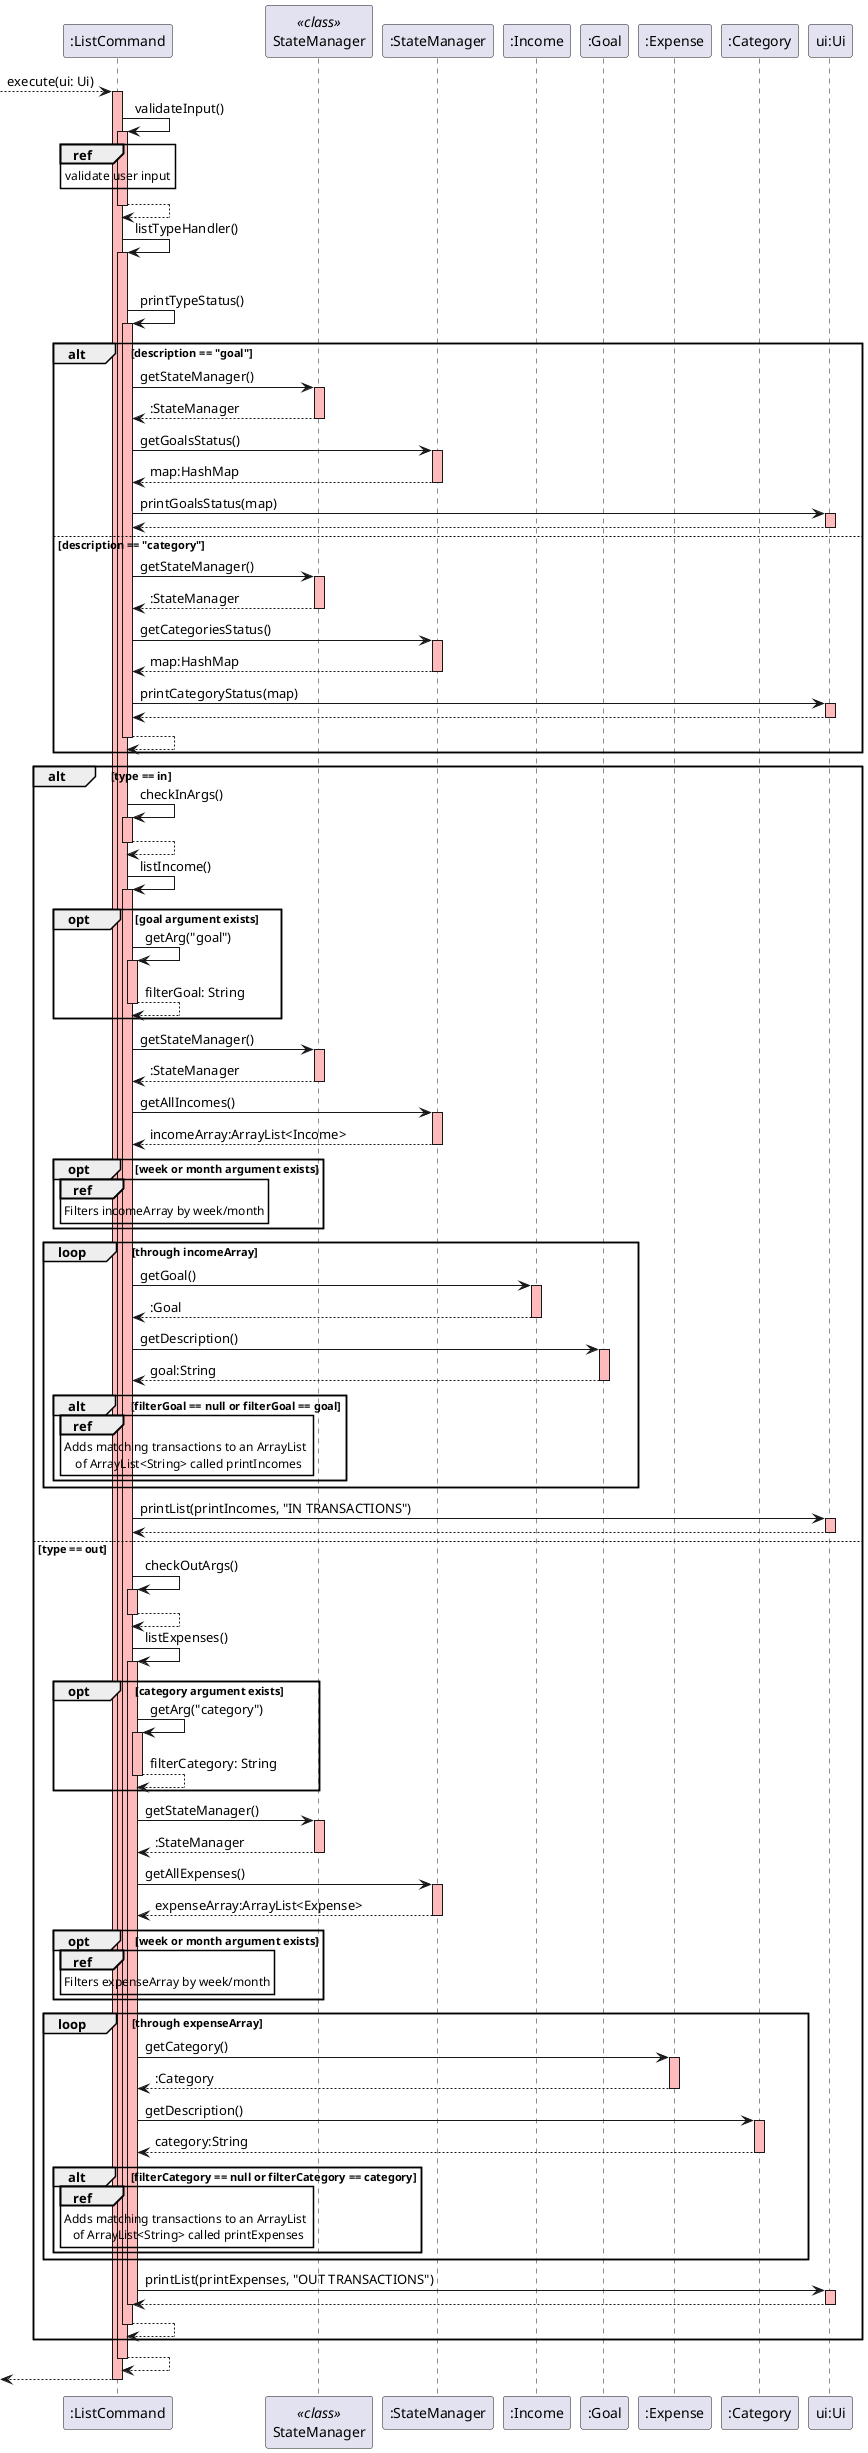@startuml
!define LOGIC_COLOR #7accff
!define LOGIC_COLOR_T1 #7777DB
!define LOGIC_COLOR_T2 #5252CE
!define LOGIC_COLOR_T3 #1616B0
!define LOGIC_COLOR_T4 #101086

participant ":ListCommand" order 1
participant "StateManager" as s1 << class >> order 2
participant ":StateManager" order 3
participant ":Expense" as e2 order 6
participant ":Category" as c order 7
participant "ui:Ui" order 8

--> ":ListCommand": execute(ui: Ui)
activate ":ListCommand" #FFBBBB
":ListCommand" -> ":ListCommand": validateInput()
ref over ":ListCommand": validate user input
activate ":ListCommand"#FFBBBB
return
":ListCommand" -> ":ListCommand": listTypeHandler()
activate ":ListCommand" #FFBBBB
alt description != null && !description.isBlank()
    ":ListCommand" -> ":ListCommand" : printTypeStatus()
    activate ":ListCommand" #FFBBBB
alt description == "goal"
    ":ListCommand" -> s1 : getStateManager()
    activate s1 #FFBBBB
    return :StateManager
    ":ListCommand" -> ":StateManager" : getGoalsStatus()
    activate ":StateManager" #FFBBBB
    return map:HashMap
    ":ListCommand" -> "ui:Ui" : printGoalsStatus(map)
    activate "ui:Ui" #FFBBBB
    return
else description == "category"
    participant ":StateManager" as s1 << class >>
    ":ListCommand" -> s1 : getStateManager()
    activate s1 #FFBBBB
    return :StateManager
    ":ListCommand" -> ":StateManager" : getCategoriesStatus()
    activate ":StateManager" #FFBBBB
    return map:HashMap
    ":ListCommand" -> "ui:Ui" : printCategoryStatus(map)
    activate "ui:Ui" #FFBBBB
    return
return
end
alt type == in
    ":ListCommand" -> ":ListCommand" : checkInArgs()
    activate ":ListCommand" #FFBBBB
    return
    ":ListCommand" -> ":ListCommand" : listIncome()
    activate ":ListCommand" #FFBBBB
    opt goal argument exists
    ":ListCommand" -> ":ListCommand" : getArg("goal")
    activate ":ListCommand" #FFBBBB
    return filterGoal: String
    end
    ":ListCommand" -> s1 : getStateManager()
    activate s1 #FFBBBB
    return :StateManager
    ":ListCommand" -> ":StateManager" : getAllIncomes()
    activate ":StateManager" #FFBBBB
    return incomeArray:ArrayList<Income>
    opt week or month argument exists
    ref over ":ListCommand": Filters incomeArray by week/month
    end
    loop through incomeArray
        participant ":Income" as i2 order 4
        participant ":Goal" as g order 5
        ":ListCommand" -> i2 : getGoal()
        activate i2 #FFBBBB
        return :Goal
        ":ListCommand" -> g : getDescription()
        activate g #FFBBBB
        return goal:String
        alt filterGoal == null or filterGoal == goal
        ref over ":ListCommand": Adds matching transactions to an ArrayList \n of ArrayList<String> called printIncomes
        end
    end
    ":ListCommand" -> "ui:Ui" : printList(printIncomes, "IN TRANSACTIONS")
    activate "ui:Ui" #FFBBBB
    return
else type == out
    ":ListCommand" -> ":ListCommand" : checkOutArgs()
    activate ":ListCommand" #FFBBBB
    return
    ":ListCommand" -> ":ListCommand" : listExpenses()
    activate ":ListCommand" #FFBBBB
    opt category argument exists
    ":ListCommand" -> ":ListCommand" : getArg("category")
    activate ":ListCommand" #FFBBBB
    return filterCategory: String
    end
    ":ListCommand" -> s1 : getStateManager()
    activate s1 #FFBBBB
    return :StateManager
    ":ListCommand" -> ":StateManager" : getAllExpenses()
    activate ":StateManager" #FFBBBB
    return expenseArray:ArrayList<Expense>
    opt week or month argument exists
    ref over ":ListCommand": Filters expenseArray by week/month
    end
    loop through expenseArray
        ":ListCommand" -> e2 : getCategory()
        activate e2 #FFBBBB
        return :Category
        ":ListCommand" -> c : getDescription()
        activate c #FFBBBB
        return category:String
        alt filterCategory == null or filterCategory == category
        ref over ":ListCommand": Adds matching transactions to an ArrayList \n of ArrayList<String> called printExpenses
        end
    end
    ":ListCommand" -> "ui:Ui" : printList(printExpenses, "OUT TRANSACTIONS")
    activate "ui:Ui" #FFBBBB
    return
deactivate
return
end
return
return
@enduml